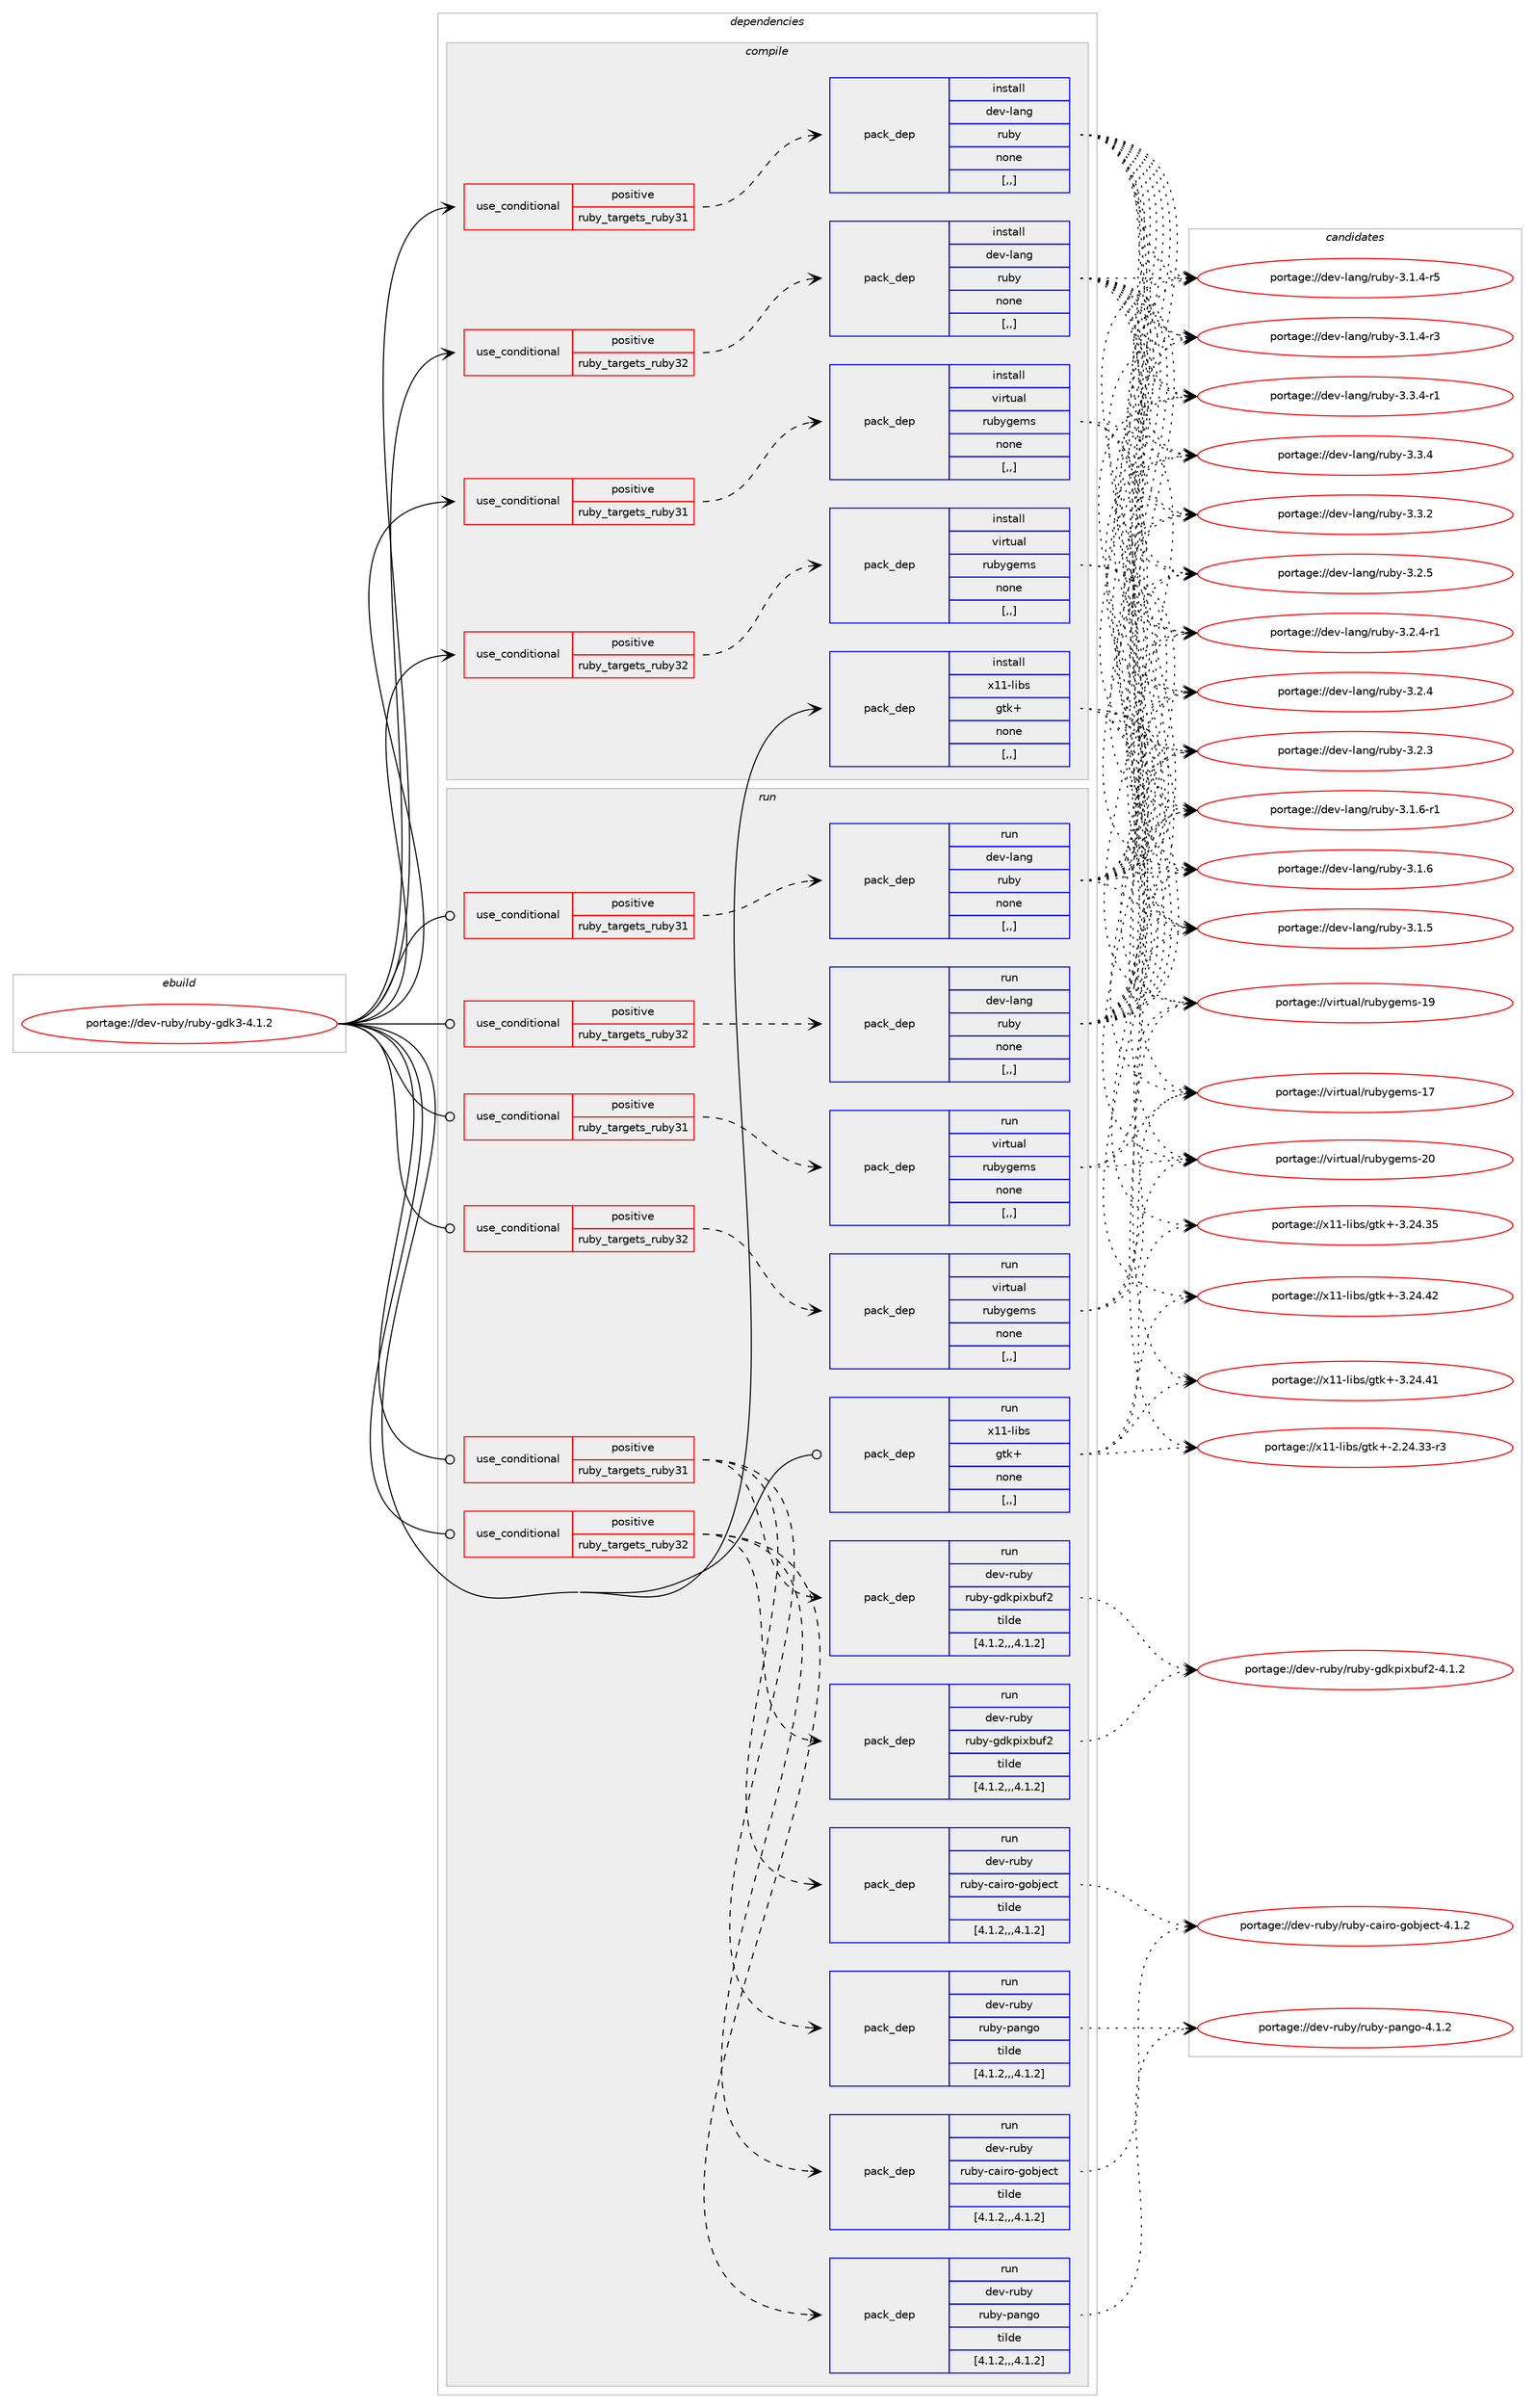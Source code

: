digraph prolog {

# *************
# Graph options
# *************

newrank=true;
concentrate=true;
compound=true;
graph [rankdir=LR,fontname=Helvetica,fontsize=10,ranksep=1.5];#, ranksep=2.5, nodesep=0.2];
edge  [arrowhead=vee];
node  [fontname=Helvetica,fontsize=10];

# **********
# The ebuild
# **********

subgraph cluster_leftcol {
color=gray;
label=<<i>ebuild</i>>;
id [label="portage://dev-ruby/ruby-gdk3-4.1.2", color=red, width=4, href="../dev-ruby/ruby-gdk3-4.1.2.svg"];
}

# ****************
# The dependencies
# ****************

subgraph cluster_midcol {
color=gray;
label=<<i>dependencies</i>>;
subgraph cluster_compile {
fillcolor="#eeeeee";
style=filled;
label=<<i>compile</i>>;
subgraph cond55328 {
dependency200501 [label=<<TABLE BORDER="0" CELLBORDER="1" CELLSPACING="0" CELLPADDING="4"><TR><TD ROWSPAN="3" CELLPADDING="10">use_conditional</TD></TR><TR><TD>positive</TD></TR><TR><TD>ruby_targets_ruby31</TD></TR></TABLE>>, shape=none, color=red];
subgraph pack143791 {
dependency200502 [label=<<TABLE BORDER="0" CELLBORDER="1" CELLSPACING="0" CELLPADDING="4" WIDTH="220"><TR><TD ROWSPAN="6" CELLPADDING="30">pack_dep</TD></TR><TR><TD WIDTH="110">install</TD></TR><TR><TD>dev-lang</TD></TR><TR><TD>ruby</TD></TR><TR><TD>none</TD></TR><TR><TD>[,,]</TD></TR></TABLE>>, shape=none, color=blue];
}
dependency200501:e -> dependency200502:w [weight=20,style="dashed",arrowhead="vee"];
}
id:e -> dependency200501:w [weight=20,style="solid",arrowhead="vee"];
subgraph cond55329 {
dependency200503 [label=<<TABLE BORDER="0" CELLBORDER="1" CELLSPACING="0" CELLPADDING="4"><TR><TD ROWSPAN="3" CELLPADDING="10">use_conditional</TD></TR><TR><TD>positive</TD></TR><TR><TD>ruby_targets_ruby31</TD></TR></TABLE>>, shape=none, color=red];
subgraph pack143792 {
dependency200504 [label=<<TABLE BORDER="0" CELLBORDER="1" CELLSPACING="0" CELLPADDING="4" WIDTH="220"><TR><TD ROWSPAN="6" CELLPADDING="30">pack_dep</TD></TR><TR><TD WIDTH="110">install</TD></TR><TR><TD>virtual</TD></TR><TR><TD>rubygems</TD></TR><TR><TD>none</TD></TR><TR><TD>[,,]</TD></TR></TABLE>>, shape=none, color=blue];
}
dependency200503:e -> dependency200504:w [weight=20,style="dashed",arrowhead="vee"];
}
id:e -> dependency200503:w [weight=20,style="solid",arrowhead="vee"];
subgraph cond55330 {
dependency200505 [label=<<TABLE BORDER="0" CELLBORDER="1" CELLSPACING="0" CELLPADDING="4"><TR><TD ROWSPAN="3" CELLPADDING="10">use_conditional</TD></TR><TR><TD>positive</TD></TR><TR><TD>ruby_targets_ruby32</TD></TR></TABLE>>, shape=none, color=red];
subgraph pack143793 {
dependency200506 [label=<<TABLE BORDER="0" CELLBORDER="1" CELLSPACING="0" CELLPADDING="4" WIDTH="220"><TR><TD ROWSPAN="6" CELLPADDING="30">pack_dep</TD></TR><TR><TD WIDTH="110">install</TD></TR><TR><TD>dev-lang</TD></TR><TR><TD>ruby</TD></TR><TR><TD>none</TD></TR><TR><TD>[,,]</TD></TR></TABLE>>, shape=none, color=blue];
}
dependency200505:e -> dependency200506:w [weight=20,style="dashed",arrowhead="vee"];
}
id:e -> dependency200505:w [weight=20,style="solid",arrowhead="vee"];
subgraph cond55331 {
dependency200507 [label=<<TABLE BORDER="0" CELLBORDER="1" CELLSPACING="0" CELLPADDING="4"><TR><TD ROWSPAN="3" CELLPADDING="10">use_conditional</TD></TR><TR><TD>positive</TD></TR><TR><TD>ruby_targets_ruby32</TD></TR></TABLE>>, shape=none, color=red];
subgraph pack143794 {
dependency200508 [label=<<TABLE BORDER="0" CELLBORDER="1" CELLSPACING="0" CELLPADDING="4" WIDTH="220"><TR><TD ROWSPAN="6" CELLPADDING="30">pack_dep</TD></TR><TR><TD WIDTH="110">install</TD></TR><TR><TD>virtual</TD></TR><TR><TD>rubygems</TD></TR><TR><TD>none</TD></TR><TR><TD>[,,]</TD></TR></TABLE>>, shape=none, color=blue];
}
dependency200507:e -> dependency200508:w [weight=20,style="dashed",arrowhead="vee"];
}
id:e -> dependency200507:w [weight=20,style="solid",arrowhead="vee"];
subgraph pack143795 {
dependency200509 [label=<<TABLE BORDER="0" CELLBORDER="1" CELLSPACING="0" CELLPADDING="4" WIDTH="220"><TR><TD ROWSPAN="6" CELLPADDING="30">pack_dep</TD></TR><TR><TD WIDTH="110">install</TD></TR><TR><TD>x11-libs</TD></TR><TR><TD>gtk+</TD></TR><TR><TD>none</TD></TR><TR><TD>[,,]</TD></TR></TABLE>>, shape=none, color=blue];
}
id:e -> dependency200509:w [weight=20,style="solid",arrowhead="vee"];
}
subgraph cluster_compileandrun {
fillcolor="#eeeeee";
style=filled;
label=<<i>compile and run</i>>;
}
subgraph cluster_run {
fillcolor="#eeeeee";
style=filled;
label=<<i>run</i>>;
subgraph cond55332 {
dependency200510 [label=<<TABLE BORDER="0" CELLBORDER="1" CELLSPACING="0" CELLPADDING="4"><TR><TD ROWSPAN="3" CELLPADDING="10">use_conditional</TD></TR><TR><TD>positive</TD></TR><TR><TD>ruby_targets_ruby31</TD></TR></TABLE>>, shape=none, color=red];
subgraph pack143796 {
dependency200511 [label=<<TABLE BORDER="0" CELLBORDER="1" CELLSPACING="0" CELLPADDING="4" WIDTH="220"><TR><TD ROWSPAN="6" CELLPADDING="30">pack_dep</TD></TR><TR><TD WIDTH="110">run</TD></TR><TR><TD>dev-lang</TD></TR><TR><TD>ruby</TD></TR><TR><TD>none</TD></TR><TR><TD>[,,]</TD></TR></TABLE>>, shape=none, color=blue];
}
dependency200510:e -> dependency200511:w [weight=20,style="dashed",arrowhead="vee"];
}
id:e -> dependency200510:w [weight=20,style="solid",arrowhead="odot"];
subgraph cond55333 {
dependency200512 [label=<<TABLE BORDER="0" CELLBORDER="1" CELLSPACING="0" CELLPADDING="4"><TR><TD ROWSPAN="3" CELLPADDING="10">use_conditional</TD></TR><TR><TD>positive</TD></TR><TR><TD>ruby_targets_ruby31</TD></TR></TABLE>>, shape=none, color=red];
subgraph pack143797 {
dependency200513 [label=<<TABLE BORDER="0" CELLBORDER="1" CELLSPACING="0" CELLPADDING="4" WIDTH="220"><TR><TD ROWSPAN="6" CELLPADDING="30">pack_dep</TD></TR><TR><TD WIDTH="110">run</TD></TR><TR><TD>dev-ruby</TD></TR><TR><TD>ruby-cairo-gobject</TD></TR><TR><TD>tilde</TD></TR><TR><TD>[4.1.2,,,4.1.2]</TD></TR></TABLE>>, shape=none, color=blue];
}
dependency200512:e -> dependency200513:w [weight=20,style="dashed",arrowhead="vee"];
subgraph pack143798 {
dependency200514 [label=<<TABLE BORDER="0" CELLBORDER="1" CELLSPACING="0" CELLPADDING="4" WIDTH="220"><TR><TD ROWSPAN="6" CELLPADDING="30">pack_dep</TD></TR><TR><TD WIDTH="110">run</TD></TR><TR><TD>dev-ruby</TD></TR><TR><TD>ruby-gdkpixbuf2</TD></TR><TR><TD>tilde</TD></TR><TR><TD>[4.1.2,,,4.1.2]</TD></TR></TABLE>>, shape=none, color=blue];
}
dependency200512:e -> dependency200514:w [weight=20,style="dashed",arrowhead="vee"];
subgraph pack143799 {
dependency200515 [label=<<TABLE BORDER="0" CELLBORDER="1" CELLSPACING="0" CELLPADDING="4" WIDTH="220"><TR><TD ROWSPAN="6" CELLPADDING="30">pack_dep</TD></TR><TR><TD WIDTH="110">run</TD></TR><TR><TD>dev-ruby</TD></TR><TR><TD>ruby-pango</TD></TR><TR><TD>tilde</TD></TR><TR><TD>[4.1.2,,,4.1.2]</TD></TR></TABLE>>, shape=none, color=blue];
}
dependency200512:e -> dependency200515:w [weight=20,style="dashed",arrowhead="vee"];
}
id:e -> dependency200512:w [weight=20,style="solid",arrowhead="odot"];
subgraph cond55334 {
dependency200516 [label=<<TABLE BORDER="0" CELLBORDER="1" CELLSPACING="0" CELLPADDING="4"><TR><TD ROWSPAN="3" CELLPADDING="10">use_conditional</TD></TR><TR><TD>positive</TD></TR><TR><TD>ruby_targets_ruby31</TD></TR></TABLE>>, shape=none, color=red];
subgraph pack143800 {
dependency200517 [label=<<TABLE BORDER="0" CELLBORDER="1" CELLSPACING="0" CELLPADDING="4" WIDTH="220"><TR><TD ROWSPAN="6" CELLPADDING="30">pack_dep</TD></TR><TR><TD WIDTH="110">run</TD></TR><TR><TD>virtual</TD></TR><TR><TD>rubygems</TD></TR><TR><TD>none</TD></TR><TR><TD>[,,]</TD></TR></TABLE>>, shape=none, color=blue];
}
dependency200516:e -> dependency200517:w [weight=20,style="dashed",arrowhead="vee"];
}
id:e -> dependency200516:w [weight=20,style="solid",arrowhead="odot"];
subgraph cond55335 {
dependency200518 [label=<<TABLE BORDER="0" CELLBORDER="1" CELLSPACING="0" CELLPADDING="4"><TR><TD ROWSPAN="3" CELLPADDING="10">use_conditional</TD></TR><TR><TD>positive</TD></TR><TR><TD>ruby_targets_ruby32</TD></TR></TABLE>>, shape=none, color=red];
subgraph pack143801 {
dependency200519 [label=<<TABLE BORDER="0" CELLBORDER="1" CELLSPACING="0" CELLPADDING="4" WIDTH="220"><TR><TD ROWSPAN="6" CELLPADDING="30">pack_dep</TD></TR><TR><TD WIDTH="110">run</TD></TR><TR><TD>dev-lang</TD></TR><TR><TD>ruby</TD></TR><TR><TD>none</TD></TR><TR><TD>[,,]</TD></TR></TABLE>>, shape=none, color=blue];
}
dependency200518:e -> dependency200519:w [weight=20,style="dashed",arrowhead="vee"];
}
id:e -> dependency200518:w [weight=20,style="solid",arrowhead="odot"];
subgraph cond55336 {
dependency200520 [label=<<TABLE BORDER="0" CELLBORDER="1" CELLSPACING="0" CELLPADDING="4"><TR><TD ROWSPAN="3" CELLPADDING="10">use_conditional</TD></TR><TR><TD>positive</TD></TR><TR><TD>ruby_targets_ruby32</TD></TR></TABLE>>, shape=none, color=red];
subgraph pack143802 {
dependency200521 [label=<<TABLE BORDER="0" CELLBORDER="1" CELLSPACING="0" CELLPADDING="4" WIDTH="220"><TR><TD ROWSPAN="6" CELLPADDING="30">pack_dep</TD></TR><TR><TD WIDTH="110">run</TD></TR><TR><TD>dev-ruby</TD></TR><TR><TD>ruby-cairo-gobject</TD></TR><TR><TD>tilde</TD></TR><TR><TD>[4.1.2,,,4.1.2]</TD></TR></TABLE>>, shape=none, color=blue];
}
dependency200520:e -> dependency200521:w [weight=20,style="dashed",arrowhead="vee"];
subgraph pack143803 {
dependency200522 [label=<<TABLE BORDER="0" CELLBORDER="1" CELLSPACING="0" CELLPADDING="4" WIDTH="220"><TR><TD ROWSPAN="6" CELLPADDING="30">pack_dep</TD></TR><TR><TD WIDTH="110">run</TD></TR><TR><TD>dev-ruby</TD></TR><TR><TD>ruby-gdkpixbuf2</TD></TR><TR><TD>tilde</TD></TR><TR><TD>[4.1.2,,,4.1.2]</TD></TR></TABLE>>, shape=none, color=blue];
}
dependency200520:e -> dependency200522:w [weight=20,style="dashed",arrowhead="vee"];
subgraph pack143804 {
dependency200523 [label=<<TABLE BORDER="0" CELLBORDER="1" CELLSPACING="0" CELLPADDING="4" WIDTH="220"><TR><TD ROWSPAN="6" CELLPADDING="30">pack_dep</TD></TR><TR><TD WIDTH="110">run</TD></TR><TR><TD>dev-ruby</TD></TR><TR><TD>ruby-pango</TD></TR><TR><TD>tilde</TD></TR><TR><TD>[4.1.2,,,4.1.2]</TD></TR></TABLE>>, shape=none, color=blue];
}
dependency200520:e -> dependency200523:w [weight=20,style="dashed",arrowhead="vee"];
}
id:e -> dependency200520:w [weight=20,style="solid",arrowhead="odot"];
subgraph cond55337 {
dependency200524 [label=<<TABLE BORDER="0" CELLBORDER="1" CELLSPACING="0" CELLPADDING="4"><TR><TD ROWSPAN="3" CELLPADDING="10">use_conditional</TD></TR><TR><TD>positive</TD></TR><TR><TD>ruby_targets_ruby32</TD></TR></TABLE>>, shape=none, color=red];
subgraph pack143805 {
dependency200525 [label=<<TABLE BORDER="0" CELLBORDER="1" CELLSPACING="0" CELLPADDING="4" WIDTH="220"><TR><TD ROWSPAN="6" CELLPADDING="30">pack_dep</TD></TR><TR><TD WIDTH="110">run</TD></TR><TR><TD>virtual</TD></TR><TR><TD>rubygems</TD></TR><TR><TD>none</TD></TR><TR><TD>[,,]</TD></TR></TABLE>>, shape=none, color=blue];
}
dependency200524:e -> dependency200525:w [weight=20,style="dashed",arrowhead="vee"];
}
id:e -> dependency200524:w [weight=20,style="solid",arrowhead="odot"];
subgraph pack143806 {
dependency200526 [label=<<TABLE BORDER="0" CELLBORDER="1" CELLSPACING="0" CELLPADDING="4" WIDTH="220"><TR><TD ROWSPAN="6" CELLPADDING="30">pack_dep</TD></TR><TR><TD WIDTH="110">run</TD></TR><TR><TD>x11-libs</TD></TR><TR><TD>gtk+</TD></TR><TR><TD>none</TD></TR><TR><TD>[,,]</TD></TR></TABLE>>, shape=none, color=blue];
}
id:e -> dependency200526:w [weight=20,style="solid",arrowhead="odot"];
}
}

# **************
# The candidates
# **************

subgraph cluster_choices {
rank=same;
color=gray;
label=<<i>candidates</i>>;

subgraph choice143791 {
color=black;
nodesep=1;
choice100101118451089711010347114117981214551465146524511449 [label="portage://dev-lang/ruby-3.3.4-r1", color=red, width=4,href="../dev-lang/ruby-3.3.4-r1.svg"];
choice10010111845108971101034711411798121455146514652 [label="portage://dev-lang/ruby-3.3.4", color=red, width=4,href="../dev-lang/ruby-3.3.4.svg"];
choice10010111845108971101034711411798121455146514650 [label="portage://dev-lang/ruby-3.3.2", color=red, width=4,href="../dev-lang/ruby-3.3.2.svg"];
choice10010111845108971101034711411798121455146504653 [label="portage://dev-lang/ruby-3.2.5", color=red, width=4,href="../dev-lang/ruby-3.2.5.svg"];
choice100101118451089711010347114117981214551465046524511449 [label="portage://dev-lang/ruby-3.2.4-r1", color=red, width=4,href="../dev-lang/ruby-3.2.4-r1.svg"];
choice10010111845108971101034711411798121455146504652 [label="portage://dev-lang/ruby-3.2.4", color=red, width=4,href="../dev-lang/ruby-3.2.4.svg"];
choice10010111845108971101034711411798121455146504651 [label="portage://dev-lang/ruby-3.2.3", color=red, width=4,href="../dev-lang/ruby-3.2.3.svg"];
choice100101118451089711010347114117981214551464946544511449 [label="portage://dev-lang/ruby-3.1.6-r1", color=red, width=4,href="../dev-lang/ruby-3.1.6-r1.svg"];
choice10010111845108971101034711411798121455146494654 [label="portage://dev-lang/ruby-3.1.6", color=red, width=4,href="../dev-lang/ruby-3.1.6.svg"];
choice10010111845108971101034711411798121455146494653 [label="portage://dev-lang/ruby-3.1.5", color=red, width=4,href="../dev-lang/ruby-3.1.5.svg"];
choice100101118451089711010347114117981214551464946524511453 [label="portage://dev-lang/ruby-3.1.4-r5", color=red, width=4,href="../dev-lang/ruby-3.1.4-r5.svg"];
choice100101118451089711010347114117981214551464946524511451 [label="portage://dev-lang/ruby-3.1.4-r3", color=red, width=4,href="../dev-lang/ruby-3.1.4-r3.svg"];
dependency200502:e -> choice100101118451089711010347114117981214551465146524511449:w [style=dotted,weight="100"];
dependency200502:e -> choice10010111845108971101034711411798121455146514652:w [style=dotted,weight="100"];
dependency200502:e -> choice10010111845108971101034711411798121455146514650:w [style=dotted,weight="100"];
dependency200502:e -> choice10010111845108971101034711411798121455146504653:w [style=dotted,weight="100"];
dependency200502:e -> choice100101118451089711010347114117981214551465046524511449:w [style=dotted,weight="100"];
dependency200502:e -> choice10010111845108971101034711411798121455146504652:w [style=dotted,weight="100"];
dependency200502:e -> choice10010111845108971101034711411798121455146504651:w [style=dotted,weight="100"];
dependency200502:e -> choice100101118451089711010347114117981214551464946544511449:w [style=dotted,weight="100"];
dependency200502:e -> choice10010111845108971101034711411798121455146494654:w [style=dotted,weight="100"];
dependency200502:e -> choice10010111845108971101034711411798121455146494653:w [style=dotted,weight="100"];
dependency200502:e -> choice100101118451089711010347114117981214551464946524511453:w [style=dotted,weight="100"];
dependency200502:e -> choice100101118451089711010347114117981214551464946524511451:w [style=dotted,weight="100"];
}
subgraph choice143792 {
color=black;
nodesep=1;
choice118105114116117971084711411798121103101109115455048 [label="portage://virtual/rubygems-20", color=red, width=4,href="../virtual/rubygems-20.svg"];
choice118105114116117971084711411798121103101109115454957 [label="portage://virtual/rubygems-19", color=red, width=4,href="../virtual/rubygems-19.svg"];
choice118105114116117971084711411798121103101109115454955 [label="portage://virtual/rubygems-17", color=red, width=4,href="../virtual/rubygems-17.svg"];
dependency200504:e -> choice118105114116117971084711411798121103101109115455048:w [style=dotted,weight="100"];
dependency200504:e -> choice118105114116117971084711411798121103101109115454957:w [style=dotted,weight="100"];
dependency200504:e -> choice118105114116117971084711411798121103101109115454955:w [style=dotted,weight="100"];
}
subgraph choice143793 {
color=black;
nodesep=1;
choice100101118451089711010347114117981214551465146524511449 [label="portage://dev-lang/ruby-3.3.4-r1", color=red, width=4,href="../dev-lang/ruby-3.3.4-r1.svg"];
choice10010111845108971101034711411798121455146514652 [label="portage://dev-lang/ruby-3.3.4", color=red, width=4,href="../dev-lang/ruby-3.3.4.svg"];
choice10010111845108971101034711411798121455146514650 [label="portage://dev-lang/ruby-3.3.2", color=red, width=4,href="../dev-lang/ruby-3.3.2.svg"];
choice10010111845108971101034711411798121455146504653 [label="portage://dev-lang/ruby-3.2.5", color=red, width=4,href="../dev-lang/ruby-3.2.5.svg"];
choice100101118451089711010347114117981214551465046524511449 [label="portage://dev-lang/ruby-3.2.4-r1", color=red, width=4,href="../dev-lang/ruby-3.2.4-r1.svg"];
choice10010111845108971101034711411798121455146504652 [label="portage://dev-lang/ruby-3.2.4", color=red, width=4,href="../dev-lang/ruby-3.2.4.svg"];
choice10010111845108971101034711411798121455146504651 [label="portage://dev-lang/ruby-3.2.3", color=red, width=4,href="../dev-lang/ruby-3.2.3.svg"];
choice100101118451089711010347114117981214551464946544511449 [label="portage://dev-lang/ruby-3.1.6-r1", color=red, width=4,href="../dev-lang/ruby-3.1.6-r1.svg"];
choice10010111845108971101034711411798121455146494654 [label="portage://dev-lang/ruby-3.1.6", color=red, width=4,href="../dev-lang/ruby-3.1.6.svg"];
choice10010111845108971101034711411798121455146494653 [label="portage://dev-lang/ruby-3.1.5", color=red, width=4,href="../dev-lang/ruby-3.1.5.svg"];
choice100101118451089711010347114117981214551464946524511453 [label="portage://dev-lang/ruby-3.1.4-r5", color=red, width=4,href="../dev-lang/ruby-3.1.4-r5.svg"];
choice100101118451089711010347114117981214551464946524511451 [label="portage://dev-lang/ruby-3.1.4-r3", color=red, width=4,href="../dev-lang/ruby-3.1.4-r3.svg"];
dependency200506:e -> choice100101118451089711010347114117981214551465146524511449:w [style=dotted,weight="100"];
dependency200506:e -> choice10010111845108971101034711411798121455146514652:w [style=dotted,weight="100"];
dependency200506:e -> choice10010111845108971101034711411798121455146514650:w [style=dotted,weight="100"];
dependency200506:e -> choice10010111845108971101034711411798121455146504653:w [style=dotted,weight="100"];
dependency200506:e -> choice100101118451089711010347114117981214551465046524511449:w [style=dotted,weight="100"];
dependency200506:e -> choice10010111845108971101034711411798121455146504652:w [style=dotted,weight="100"];
dependency200506:e -> choice10010111845108971101034711411798121455146504651:w [style=dotted,weight="100"];
dependency200506:e -> choice100101118451089711010347114117981214551464946544511449:w [style=dotted,weight="100"];
dependency200506:e -> choice10010111845108971101034711411798121455146494654:w [style=dotted,weight="100"];
dependency200506:e -> choice10010111845108971101034711411798121455146494653:w [style=dotted,weight="100"];
dependency200506:e -> choice100101118451089711010347114117981214551464946524511453:w [style=dotted,weight="100"];
dependency200506:e -> choice100101118451089711010347114117981214551464946524511451:w [style=dotted,weight="100"];
}
subgraph choice143794 {
color=black;
nodesep=1;
choice118105114116117971084711411798121103101109115455048 [label="portage://virtual/rubygems-20", color=red, width=4,href="../virtual/rubygems-20.svg"];
choice118105114116117971084711411798121103101109115454957 [label="portage://virtual/rubygems-19", color=red, width=4,href="../virtual/rubygems-19.svg"];
choice118105114116117971084711411798121103101109115454955 [label="portage://virtual/rubygems-17", color=red, width=4,href="../virtual/rubygems-17.svg"];
dependency200508:e -> choice118105114116117971084711411798121103101109115455048:w [style=dotted,weight="100"];
dependency200508:e -> choice118105114116117971084711411798121103101109115454957:w [style=dotted,weight="100"];
dependency200508:e -> choice118105114116117971084711411798121103101109115454955:w [style=dotted,weight="100"];
}
subgraph choice143795 {
color=black;
nodesep=1;
choice1204949451081059811547103116107434551465052465250 [label="portage://x11-libs/gtk+-3.24.42", color=red, width=4,href="../x11-libs/gtk+-3.24.42.svg"];
choice1204949451081059811547103116107434551465052465249 [label="portage://x11-libs/gtk+-3.24.41", color=red, width=4,href="../x11-libs/gtk+-3.24.41.svg"];
choice1204949451081059811547103116107434551465052465153 [label="portage://x11-libs/gtk+-3.24.35", color=red, width=4,href="../x11-libs/gtk+-3.24.35.svg"];
choice12049494510810598115471031161074345504650524651514511451 [label="portage://x11-libs/gtk+-2.24.33-r3", color=red, width=4,href="../x11-libs/gtk+-2.24.33-r3.svg"];
dependency200509:e -> choice1204949451081059811547103116107434551465052465250:w [style=dotted,weight="100"];
dependency200509:e -> choice1204949451081059811547103116107434551465052465249:w [style=dotted,weight="100"];
dependency200509:e -> choice1204949451081059811547103116107434551465052465153:w [style=dotted,weight="100"];
dependency200509:e -> choice12049494510810598115471031161074345504650524651514511451:w [style=dotted,weight="100"];
}
subgraph choice143796 {
color=black;
nodesep=1;
choice100101118451089711010347114117981214551465146524511449 [label="portage://dev-lang/ruby-3.3.4-r1", color=red, width=4,href="../dev-lang/ruby-3.3.4-r1.svg"];
choice10010111845108971101034711411798121455146514652 [label="portage://dev-lang/ruby-3.3.4", color=red, width=4,href="../dev-lang/ruby-3.3.4.svg"];
choice10010111845108971101034711411798121455146514650 [label="portage://dev-lang/ruby-3.3.2", color=red, width=4,href="../dev-lang/ruby-3.3.2.svg"];
choice10010111845108971101034711411798121455146504653 [label="portage://dev-lang/ruby-3.2.5", color=red, width=4,href="../dev-lang/ruby-3.2.5.svg"];
choice100101118451089711010347114117981214551465046524511449 [label="portage://dev-lang/ruby-3.2.4-r1", color=red, width=4,href="../dev-lang/ruby-3.2.4-r1.svg"];
choice10010111845108971101034711411798121455146504652 [label="portage://dev-lang/ruby-3.2.4", color=red, width=4,href="../dev-lang/ruby-3.2.4.svg"];
choice10010111845108971101034711411798121455146504651 [label="portage://dev-lang/ruby-3.2.3", color=red, width=4,href="../dev-lang/ruby-3.2.3.svg"];
choice100101118451089711010347114117981214551464946544511449 [label="portage://dev-lang/ruby-3.1.6-r1", color=red, width=4,href="../dev-lang/ruby-3.1.6-r1.svg"];
choice10010111845108971101034711411798121455146494654 [label="portage://dev-lang/ruby-3.1.6", color=red, width=4,href="../dev-lang/ruby-3.1.6.svg"];
choice10010111845108971101034711411798121455146494653 [label="portage://dev-lang/ruby-3.1.5", color=red, width=4,href="../dev-lang/ruby-3.1.5.svg"];
choice100101118451089711010347114117981214551464946524511453 [label="portage://dev-lang/ruby-3.1.4-r5", color=red, width=4,href="../dev-lang/ruby-3.1.4-r5.svg"];
choice100101118451089711010347114117981214551464946524511451 [label="portage://dev-lang/ruby-3.1.4-r3", color=red, width=4,href="../dev-lang/ruby-3.1.4-r3.svg"];
dependency200511:e -> choice100101118451089711010347114117981214551465146524511449:w [style=dotted,weight="100"];
dependency200511:e -> choice10010111845108971101034711411798121455146514652:w [style=dotted,weight="100"];
dependency200511:e -> choice10010111845108971101034711411798121455146514650:w [style=dotted,weight="100"];
dependency200511:e -> choice10010111845108971101034711411798121455146504653:w [style=dotted,weight="100"];
dependency200511:e -> choice100101118451089711010347114117981214551465046524511449:w [style=dotted,weight="100"];
dependency200511:e -> choice10010111845108971101034711411798121455146504652:w [style=dotted,weight="100"];
dependency200511:e -> choice10010111845108971101034711411798121455146504651:w [style=dotted,weight="100"];
dependency200511:e -> choice100101118451089711010347114117981214551464946544511449:w [style=dotted,weight="100"];
dependency200511:e -> choice10010111845108971101034711411798121455146494654:w [style=dotted,weight="100"];
dependency200511:e -> choice10010111845108971101034711411798121455146494653:w [style=dotted,weight="100"];
dependency200511:e -> choice100101118451089711010347114117981214551464946524511453:w [style=dotted,weight="100"];
dependency200511:e -> choice100101118451089711010347114117981214551464946524511451:w [style=dotted,weight="100"];
}
subgraph choice143797 {
color=black;
nodesep=1;
choice10010111845114117981214711411798121459997105114111451031119810610199116455246494650 [label="portage://dev-ruby/ruby-cairo-gobject-4.1.2", color=red, width=4,href="../dev-ruby/ruby-cairo-gobject-4.1.2.svg"];
dependency200513:e -> choice10010111845114117981214711411798121459997105114111451031119810610199116455246494650:w [style=dotted,weight="100"];
}
subgraph choice143798 {
color=black;
nodesep=1;
choice10010111845114117981214711411798121451031001071121051209811710250455246494650 [label="portage://dev-ruby/ruby-gdkpixbuf2-4.1.2", color=red, width=4,href="../dev-ruby/ruby-gdkpixbuf2-4.1.2.svg"];
dependency200514:e -> choice10010111845114117981214711411798121451031001071121051209811710250455246494650:w [style=dotted,weight="100"];
}
subgraph choice143799 {
color=black;
nodesep=1;
choice100101118451141179812147114117981214511297110103111455246494650 [label="portage://dev-ruby/ruby-pango-4.1.2", color=red, width=4,href="../dev-ruby/ruby-pango-4.1.2.svg"];
dependency200515:e -> choice100101118451141179812147114117981214511297110103111455246494650:w [style=dotted,weight="100"];
}
subgraph choice143800 {
color=black;
nodesep=1;
choice118105114116117971084711411798121103101109115455048 [label="portage://virtual/rubygems-20", color=red, width=4,href="../virtual/rubygems-20.svg"];
choice118105114116117971084711411798121103101109115454957 [label="portage://virtual/rubygems-19", color=red, width=4,href="../virtual/rubygems-19.svg"];
choice118105114116117971084711411798121103101109115454955 [label="portage://virtual/rubygems-17", color=red, width=4,href="../virtual/rubygems-17.svg"];
dependency200517:e -> choice118105114116117971084711411798121103101109115455048:w [style=dotted,weight="100"];
dependency200517:e -> choice118105114116117971084711411798121103101109115454957:w [style=dotted,weight="100"];
dependency200517:e -> choice118105114116117971084711411798121103101109115454955:w [style=dotted,weight="100"];
}
subgraph choice143801 {
color=black;
nodesep=1;
choice100101118451089711010347114117981214551465146524511449 [label="portage://dev-lang/ruby-3.3.4-r1", color=red, width=4,href="../dev-lang/ruby-3.3.4-r1.svg"];
choice10010111845108971101034711411798121455146514652 [label="portage://dev-lang/ruby-3.3.4", color=red, width=4,href="../dev-lang/ruby-3.3.4.svg"];
choice10010111845108971101034711411798121455146514650 [label="portage://dev-lang/ruby-3.3.2", color=red, width=4,href="../dev-lang/ruby-3.3.2.svg"];
choice10010111845108971101034711411798121455146504653 [label="portage://dev-lang/ruby-3.2.5", color=red, width=4,href="../dev-lang/ruby-3.2.5.svg"];
choice100101118451089711010347114117981214551465046524511449 [label="portage://dev-lang/ruby-3.2.4-r1", color=red, width=4,href="../dev-lang/ruby-3.2.4-r1.svg"];
choice10010111845108971101034711411798121455146504652 [label="portage://dev-lang/ruby-3.2.4", color=red, width=4,href="../dev-lang/ruby-3.2.4.svg"];
choice10010111845108971101034711411798121455146504651 [label="portage://dev-lang/ruby-3.2.3", color=red, width=4,href="../dev-lang/ruby-3.2.3.svg"];
choice100101118451089711010347114117981214551464946544511449 [label="portage://dev-lang/ruby-3.1.6-r1", color=red, width=4,href="../dev-lang/ruby-3.1.6-r1.svg"];
choice10010111845108971101034711411798121455146494654 [label="portage://dev-lang/ruby-3.1.6", color=red, width=4,href="../dev-lang/ruby-3.1.6.svg"];
choice10010111845108971101034711411798121455146494653 [label="portage://dev-lang/ruby-3.1.5", color=red, width=4,href="../dev-lang/ruby-3.1.5.svg"];
choice100101118451089711010347114117981214551464946524511453 [label="portage://dev-lang/ruby-3.1.4-r5", color=red, width=4,href="../dev-lang/ruby-3.1.4-r5.svg"];
choice100101118451089711010347114117981214551464946524511451 [label="portage://dev-lang/ruby-3.1.4-r3", color=red, width=4,href="../dev-lang/ruby-3.1.4-r3.svg"];
dependency200519:e -> choice100101118451089711010347114117981214551465146524511449:w [style=dotted,weight="100"];
dependency200519:e -> choice10010111845108971101034711411798121455146514652:w [style=dotted,weight="100"];
dependency200519:e -> choice10010111845108971101034711411798121455146514650:w [style=dotted,weight="100"];
dependency200519:e -> choice10010111845108971101034711411798121455146504653:w [style=dotted,weight="100"];
dependency200519:e -> choice100101118451089711010347114117981214551465046524511449:w [style=dotted,weight="100"];
dependency200519:e -> choice10010111845108971101034711411798121455146504652:w [style=dotted,weight="100"];
dependency200519:e -> choice10010111845108971101034711411798121455146504651:w [style=dotted,weight="100"];
dependency200519:e -> choice100101118451089711010347114117981214551464946544511449:w [style=dotted,weight="100"];
dependency200519:e -> choice10010111845108971101034711411798121455146494654:w [style=dotted,weight="100"];
dependency200519:e -> choice10010111845108971101034711411798121455146494653:w [style=dotted,weight="100"];
dependency200519:e -> choice100101118451089711010347114117981214551464946524511453:w [style=dotted,weight="100"];
dependency200519:e -> choice100101118451089711010347114117981214551464946524511451:w [style=dotted,weight="100"];
}
subgraph choice143802 {
color=black;
nodesep=1;
choice10010111845114117981214711411798121459997105114111451031119810610199116455246494650 [label="portage://dev-ruby/ruby-cairo-gobject-4.1.2", color=red, width=4,href="../dev-ruby/ruby-cairo-gobject-4.1.2.svg"];
dependency200521:e -> choice10010111845114117981214711411798121459997105114111451031119810610199116455246494650:w [style=dotted,weight="100"];
}
subgraph choice143803 {
color=black;
nodesep=1;
choice10010111845114117981214711411798121451031001071121051209811710250455246494650 [label="portage://dev-ruby/ruby-gdkpixbuf2-4.1.2", color=red, width=4,href="../dev-ruby/ruby-gdkpixbuf2-4.1.2.svg"];
dependency200522:e -> choice10010111845114117981214711411798121451031001071121051209811710250455246494650:w [style=dotted,weight="100"];
}
subgraph choice143804 {
color=black;
nodesep=1;
choice100101118451141179812147114117981214511297110103111455246494650 [label="portage://dev-ruby/ruby-pango-4.1.2", color=red, width=4,href="../dev-ruby/ruby-pango-4.1.2.svg"];
dependency200523:e -> choice100101118451141179812147114117981214511297110103111455246494650:w [style=dotted,weight="100"];
}
subgraph choice143805 {
color=black;
nodesep=1;
choice118105114116117971084711411798121103101109115455048 [label="portage://virtual/rubygems-20", color=red, width=4,href="../virtual/rubygems-20.svg"];
choice118105114116117971084711411798121103101109115454957 [label="portage://virtual/rubygems-19", color=red, width=4,href="../virtual/rubygems-19.svg"];
choice118105114116117971084711411798121103101109115454955 [label="portage://virtual/rubygems-17", color=red, width=4,href="../virtual/rubygems-17.svg"];
dependency200525:e -> choice118105114116117971084711411798121103101109115455048:w [style=dotted,weight="100"];
dependency200525:e -> choice118105114116117971084711411798121103101109115454957:w [style=dotted,weight="100"];
dependency200525:e -> choice118105114116117971084711411798121103101109115454955:w [style=dotted,weight="100"];
}
subgraph choice143806 {
color=black;
nodesep=1;
choice1204949451081059811547103116107434551465052465250 [label="portage://x11-libs/gtk+-3.24.42", color=red, width=4,href="../x11-libs/gtk+-3.24.42.svg"];
choice1204949451081059811547103116107434551465052465249 [label="portage://x11-libs/gtk+-3.24.41", color=red, width=4,href="../x11-libs/gtk+-3.24.41.svg"];
choice1204949451081059811547103116107434551465052465153 [label="portage://x11-libs/gtk+-3.24.35", color=red, width=4,href="../x11-libs/gtk+-3.24.35.svg"];
choice12049494510810598115471031161074345504650524651514511451 [label="portage://x11-libs/gtk+-2.24.33-r3", color=red, width=4,href="../x11-libs/gtk+-2.24.33-r3.svg"];
dependency200526:e -> choice1204949451081059811547103116107434551465052465250:w [style=dotted,weight="100"];
dependency200526:e -> choice1204949451081059811547103116107434551465052465249:w [style=dotted,weight="100"];
dependency200526:e -> choice1204949451081059811547103116107434551465052465153:w [style=dotted,weight="100"];
dependency200526:e -> choice12049494510810598115471031161074345504650524651514511451:w [style=dotted,weight="100"];
}
}

}
